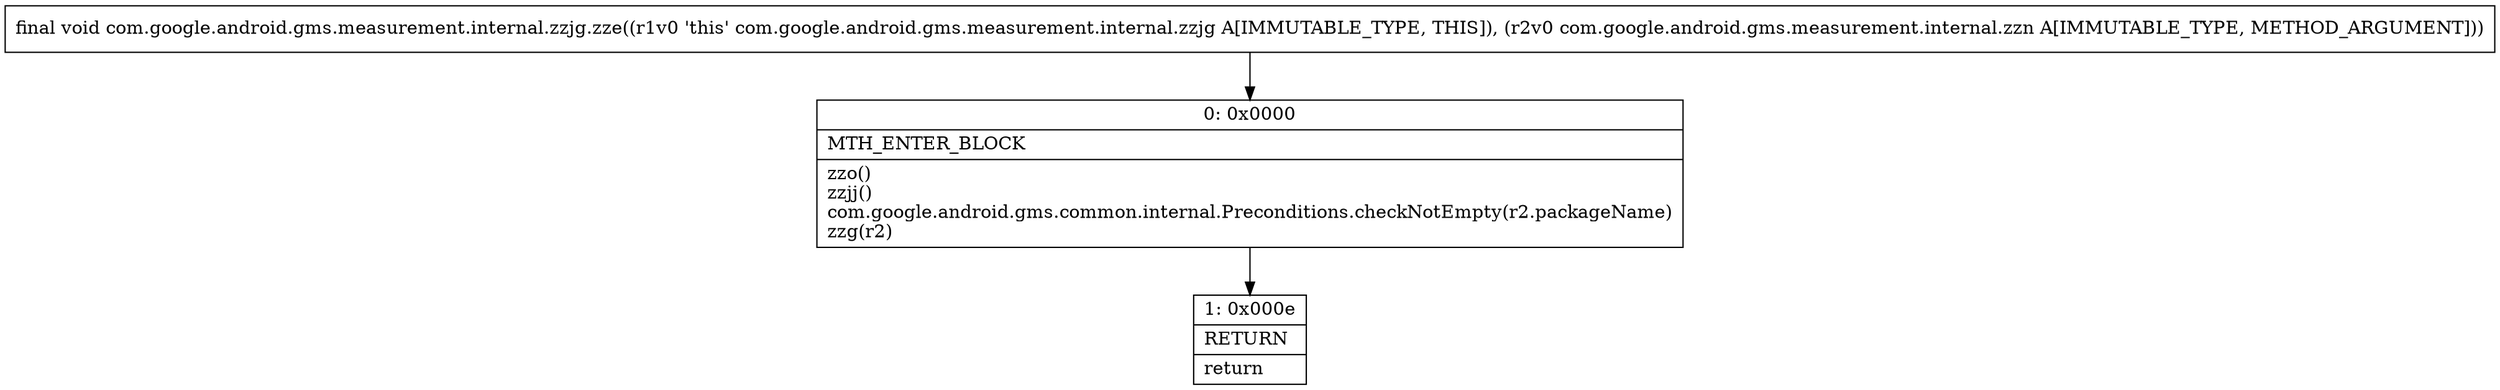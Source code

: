 digraph "CFG forcom.google.android.gms.measurement.internal.zzjg.zze(Lcom\/google\/android\/gms\/measurement\/internal\/zzn;)V" {
Node_0 [shape=record,label="{0\:\ 0x0000|MTH_ENTER_BLOCK\l|zzo()\lzzjj()\lcom.google.android.gms.common.internal.Preconditions.checkNotEmpty(r2.packageName)\lzzg(r2)\l}"];
Node_1 [shape=record,label="{1\:\ 0x000e|RETURN\l|return\l}"];
MethodNode[shape=record,label="{final void com.google.android.gms.measurement.internal.zzjg.zze((r1v0 'this' com.google.android.gms.measurement.internal.zzjg A[IMMUTABLE_TYPE, THIS]), (r2v0 com.google.android.gms.measurement.internal.zzn A[IMMUTABLE_TYPE, METHOD_ARGUMENT])) }"];
MethodNode -> Node_0;
Node_0 -> Node_1;
}

